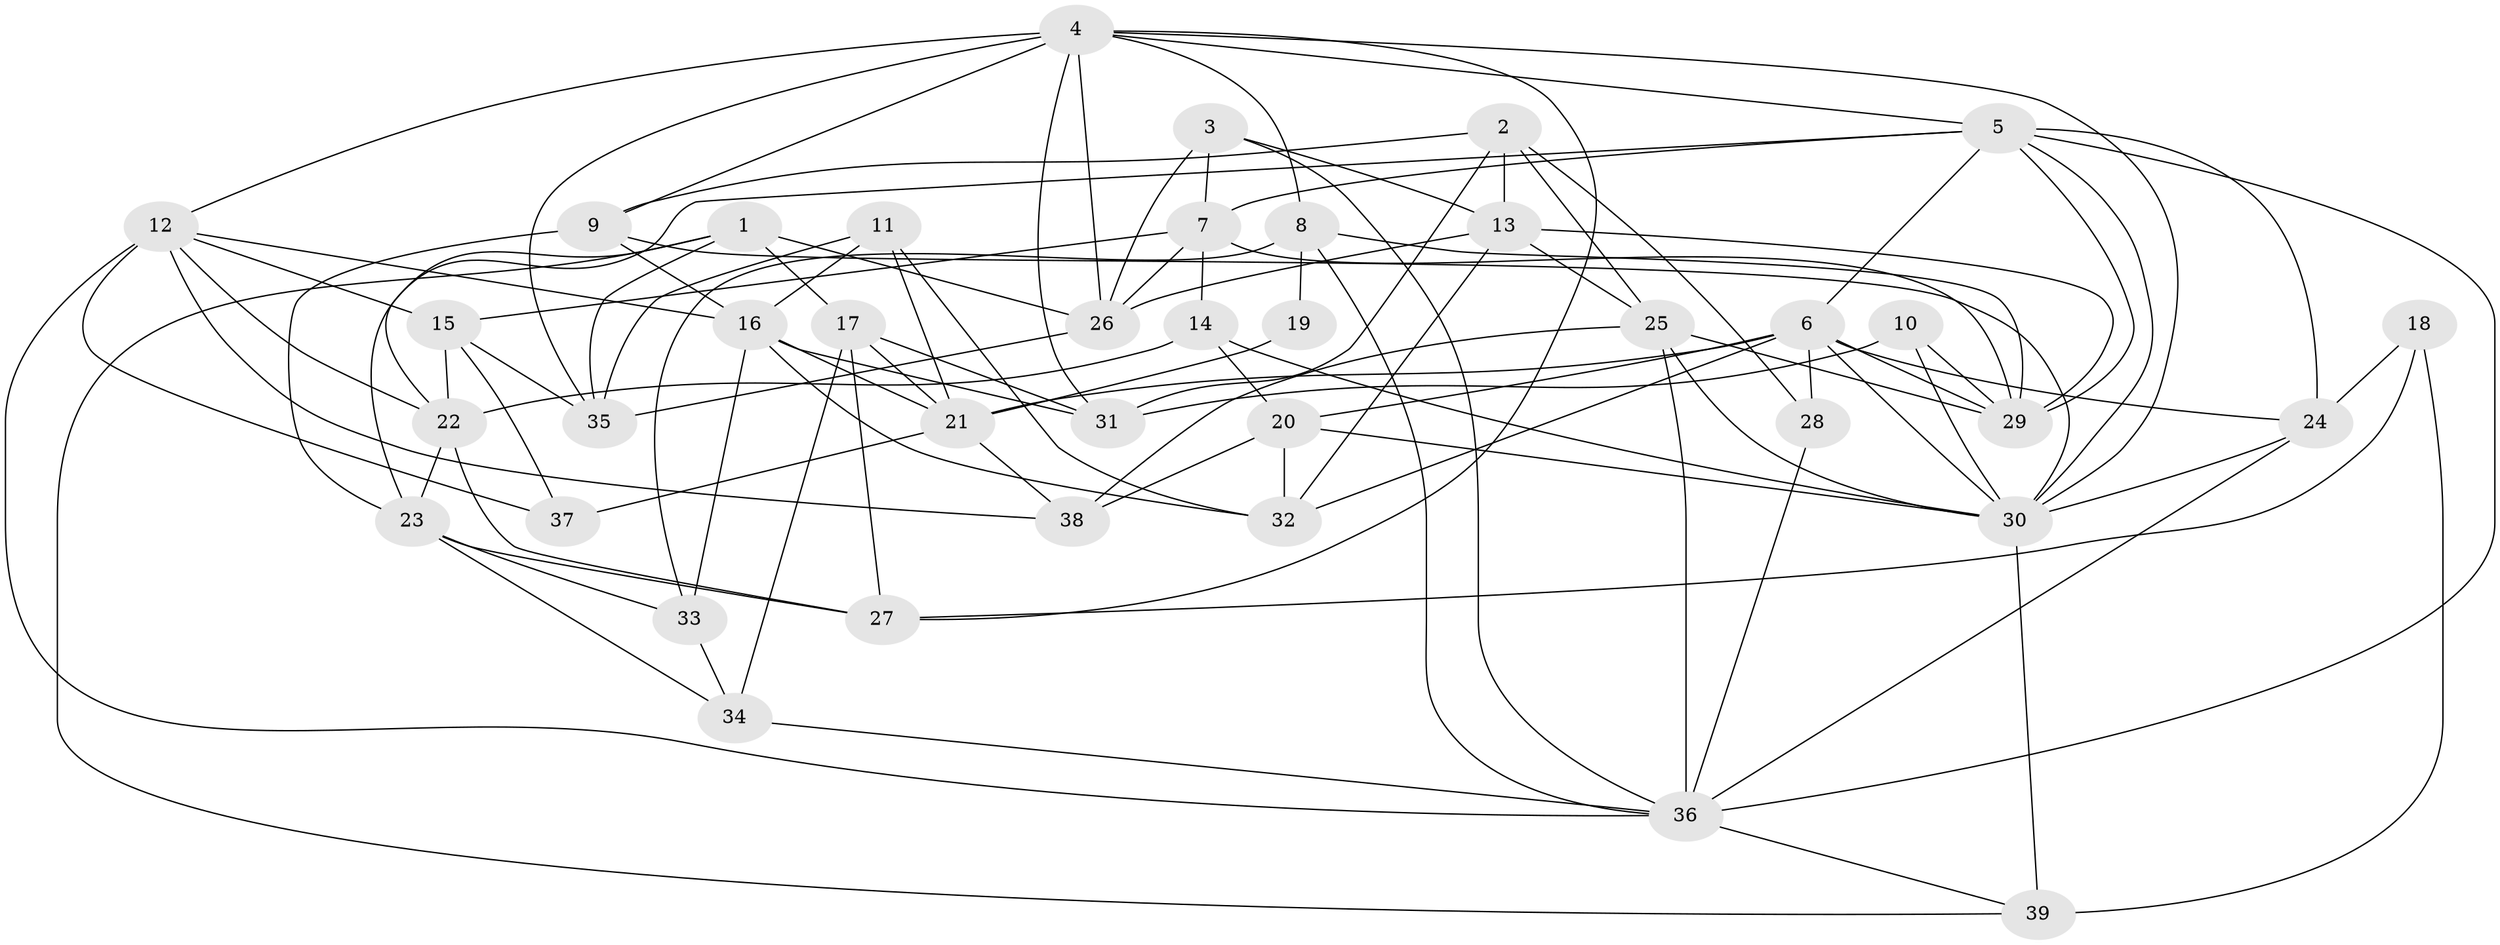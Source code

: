 // original degree distribution, {4: 0.2702702702702703, 3: 0.25675675675675674, 6: 0.0945945945945946, 2: 0.14864864864864866, 5: 0.1891891891891892, 10: 0.013513513513513514, 8: 0.013513513513513514, 7: 0.013513513513513514}
// Generated by graph-tools (version 1.1) at 2025/02/03/09/25 03:02:09]
// undirected, 39 vertices, 105 edges
graph export_dot {
graph [start="1"]
  node [color=gray90,style=filled];
  1;
  2;
  3;
  4;
  5;
  6;
  7;
  8;
  9;
  10;
  11;
  12;
  13;
  14;
  15;
  16;
  17;
  18;
  19;
  20;
  21;
  22;
  23;
  24;
  25;
  26;
  27;
  28;
  29;
  30;
  31;
  32;
  33;
  34;
  35;
  36;
  37;
  38;
  39;
  1 -- 17 [weight=1.0];
  1 -- 23 [weight=2.0];
  1 -- 26 [weight=1.0];
  1 -- 35 [weight=1.0];
  1 -- 39 [weight=1.0];
  2 -- 9 [weight=1.0];
  2 -- 13 [weight=1.0];
  2 -- 25 [weight=1.0];
  2 -- 28 [weight=1.0];
  2 -- 31 [weight=1.0];
  3 -- 7 [weight=1.0];
  3 -- 13 [weight=1.0];
  3 -- 26 [weight=1.0];
  3 -- 36 [weight=1.0];
  4 -- 5 [weight=1.0];
  4 -- 8 [weight=1.0];
  4 -- 9 [weight=1.0];
  4 -- 12 [weight=1.0];
  4 -- 26 [weight=1.0];
  4 -- 27 [weight=1.0];
  4 -- 30 [weight=1.0];
  4 -- 31 [weight=1.0];
  4 -- 35 [weight=1.0];
  5 -- 6 [weight=1.0];
  5 -- 7 [weight=1.0];
  5 -- 22 [weight=1.0];
  5 -- 24 [weight=1.0];
  5 -- 29 [weight=1.0];
  5 -- 30 [weight=1.0];
  5 -- 36 [weight=1.0];
  6 -- 20 [weight=1.0];
  6 -- 21 [weight=2.0];
  6 -- 24 [weight=1.0];
  6 -- 28 [weight=1.0];
  6 -- 29 [weight=1.0];
  6 -- 30 [weight=1.0];
  6 -- 32 [weight=1.0];
  7 -- 14 [weight=1.0];
  7 -- 15 [weight=1.0];
  7 -- 26 [weight=1.0];
  7 -- 29 [weight=2.0];
  8 -- 19 [weight=1.0];
  8 -- 29 [weight=1.0];
  8 -- 33 [weight=1.0];
  8 -- 36 [weight=1.0];
  9 -- 16 [weight=1.0];
  9 -- 23 [weight=1.0];
  9 -- 30 [weight=1.0];
  10 -- 29 [weight=1.0];
  10 -- 30 [weight=1.0];
  10 -- 31 [weight=1.0];
  11 -- 16 [weight=1.0];
  11 -- 21 [weight=1.0];
  11 -- 32 [weight=1.0];
  11 -- 35 [weight=1.0];
  12 -- 15 [weight=1.0];
  12 -- 16 [weight=1.0];
  12 -- 22 [weight=2.0];
  12 -- 36 [weight=1.0];
  12 -- 37 [weight=1.0];
  12 -- 38 [weight=1.0];
  13 -- 25 [weight=1.0];
  13 -- 26 [weight=1.0];
  13 -- 29 [weight=1.0];
  13 -- 32 [weight=1.0];
  14 -- 20 [weight=1.0];
  14 -- 22 [weight=1.0];
  14 -- 30 [weight=1.0];
  15 -- 22 [weight=1.0];
  15 -- 35 [weight=1.0];
  15 -- 37 [weight=1.0];
  16 -- 21 [weight=1.0];
  16 -- 31 [weight=1.0];
  16 -- 32 [weight=1.0];
  16 -- 33 [weight=1.0];
  17 -- 21 [weight=1.0];
  17 -- 27 [weight=1.0];
  17 -- 31 [weight=1.0];
  17 -- 34 [weight=1.0];
  18 -- 24 [weight=1.0];
  18 -- 27 [weight=1.0];
  18 -- 39 [weight=1.0];
  19 -- 21 [weight=2.0];
  20 -- 30 [weight=1.0];
  20 -- 32 [weight=1.0];
  20 -- 38 [weight=1.0];
  21 -- 37 [weight=1.0];
  21 -- 38 [weight=1.0];
  22 -- 23 [weight=1.0];
  22 -- 27 [weight=1.0];
  23 -- 27 [weight=1.0];
  23 -- 33 [weight=1.0];
  23 -- 34 [weight=1.0];
  24 -- 30 [weight=1.0];
  24 -- 36 [weight=1.0];
  25 -- 29 [weight=1.0];
  25 -- 30 [weight=1.0];
  25 -- 36 [weight=1.0];
  25 -- 38 [weight=1.0];
  26 -- 35 [weight=1.0];
  28 -- 36 [weight=1.0];
  30 -- 39 [weight=1.0];
  33 -- 34 [weight=1.0];
  34 -- 36 [weight=1.0];
  36 -- 39 [weight=1.0];
}
